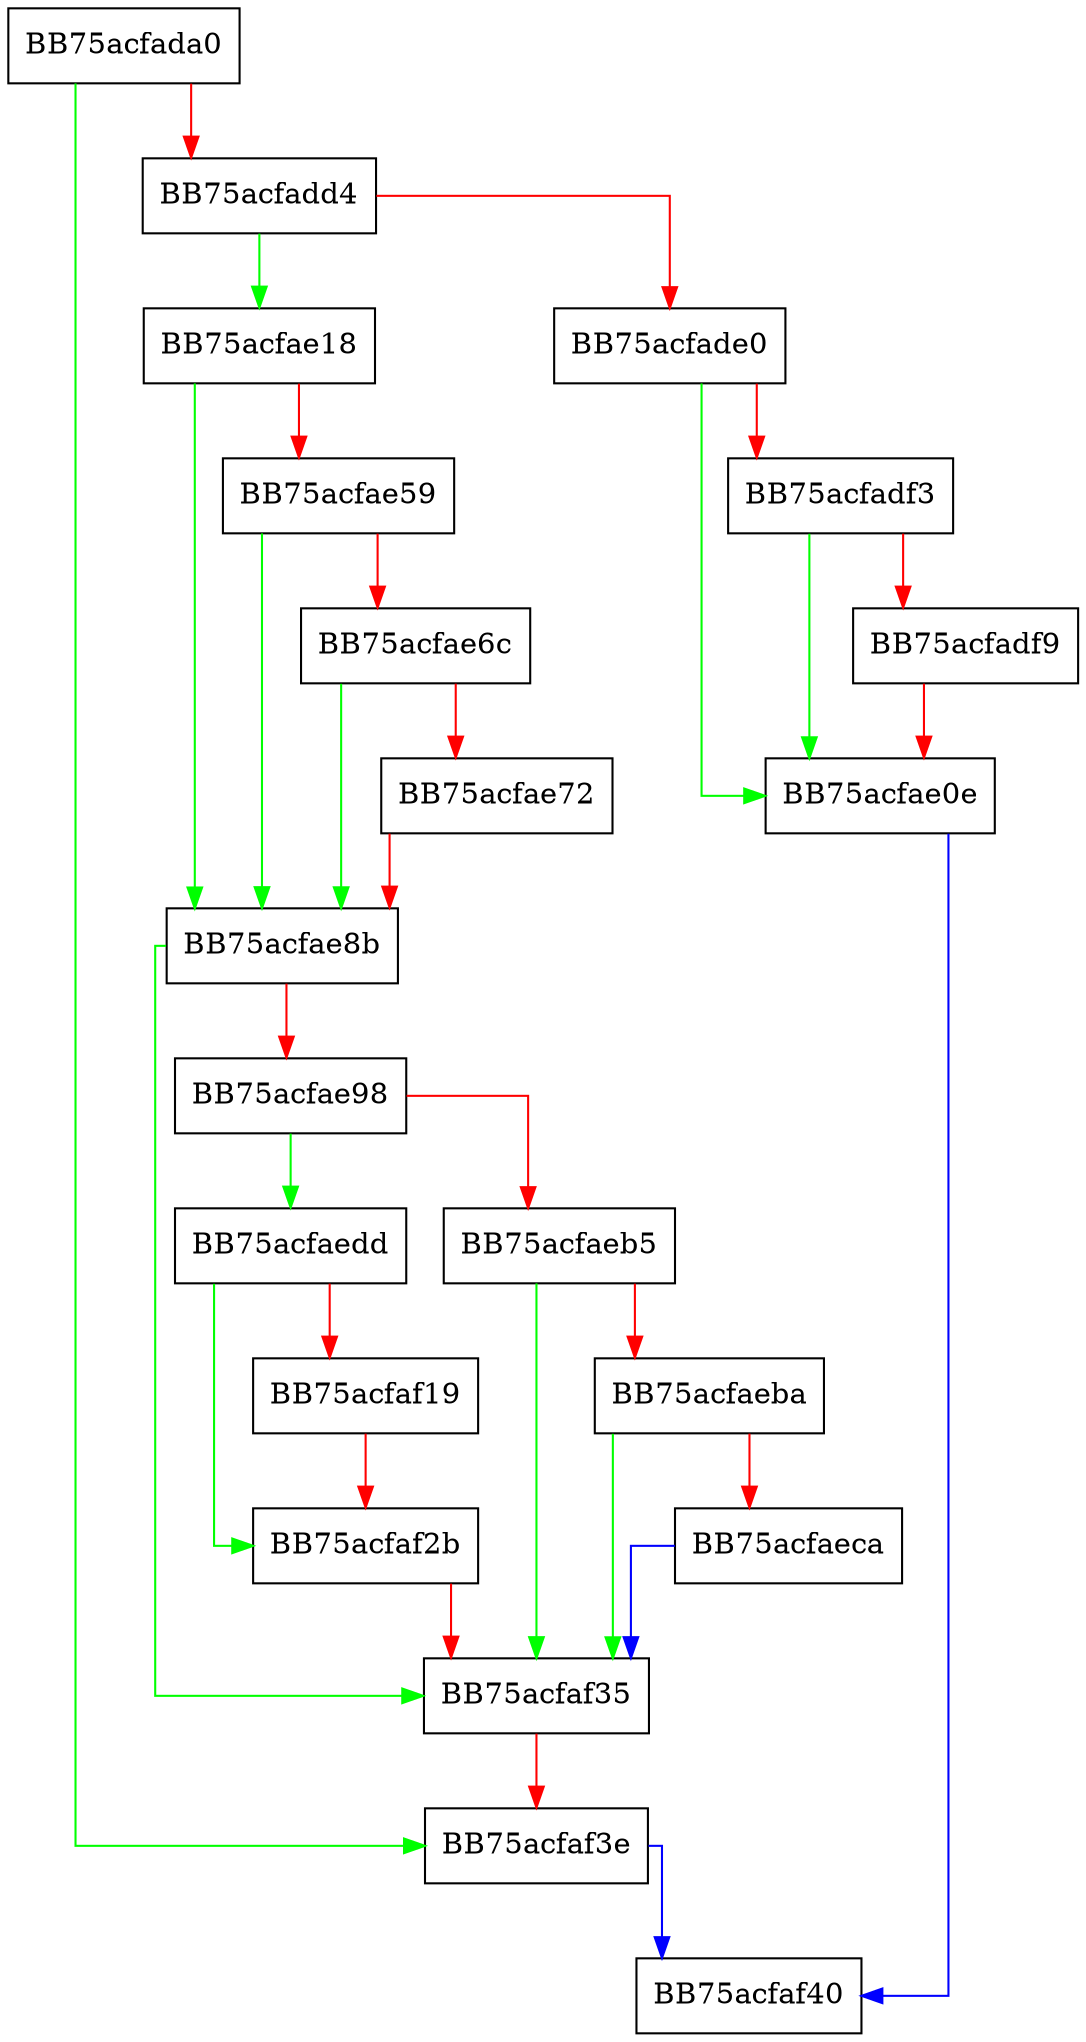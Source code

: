 digraph Scan {
  node [shape="box"];
  graph [splines=ortho];
  BB75acfada0 -> BB75acfaf3e [color="green"];
  BB75acfada0 -> BB75acfadd4 [color="red"];
  BB75acfadd4 -> BB75acfae18 [color="green"];
  BB75acfadd4 -> BB75acfade0 [color="red"];
  BB75acfade0 -> BB75acfae0e [color="green"];
  BB75acfade0 -> BB75acfadf3 [color="red"];
  BB75acfadf3 -> BB75acfae0e [color="green"];
  BB75acfadf3 -> BB75acfadf9 [color="red"];
  BB75acfadf9 -> BB75acfae0e [color="red"];
  BB75acfae0e -> BB75acfaf40 [color="blue"];
  BB75acfae18 -> BB75acfae8b [color="green"];
  BB75acfae18 -> BB75acfae59 [color="red"];
  BB75acfae59 -> BB75acfae8b [color="green"];
  BB75acfae59 -> BB75acfae6c [color="red"];
  BB75acfae6c -> BB75acfae8b [color="green"];
  BB75acfae6c -> BB75acfae72 [color="red"];
  BB75acfae72 -> BB75acfae8b [color="red"];
  BB75acfae8b -> BB75acfaf35 [color="green"];
  BB75acfae8b -> BB75acfae98 [color="red"];
  BB75acfae98 -> BB75acfaedd [color="green"];
  BB75acfae98 -> BB75acfaeb5 [color="red"];
  BB75acfaeb5 -> BB75acfaf35 [color="green"];
  BB75acfaeb5 -> BB75acfaeba [color="red"];
  BB75acfaeba -> BB75acfaf35 [color="green"];
  BB75acfaeba -> BB75acfaeca [color="red"];
  BB75acfaeca -> BB75acfaf35 [color="blue"];
  BB75acfaedd -> BB75acfaf2b [color="green"];
  BB75acfaedd -> BB75acfaf19 [color="red"];
  BB75acfaf19 -> BB75acfaf2b [color="red"];
  BB75acfaf2b -> BB75acfaf35 [color="red"];
  BB75acfaf35 -> BB75acfaf3e [color="red"];
  BB75acfaf3e -> BB75acfaf40 [color="blue"];
}